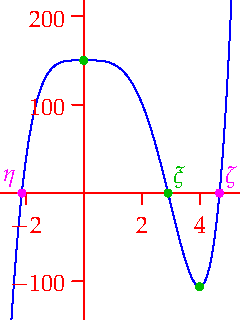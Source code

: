 settings.tex="pdflatex";

texpreamble("\usepackage{amsmath}
\usepackage{amsthm,amssymb}
\usepackage{mathpazo}
\usepackage[svgnames]{xcolor}
");
import graph;

size(120,160,IgnoreAspect);

real f(real x){return x^5-5*x^4+150;}
path p=graph(f,-2.5,5.1);

draw(p,blue);

pair[] Xi=intersectionpoints(p,(-3,0)--(6,0));

dotfactor=8;

dot((0,f(0)),heavygreen);
dot((4,f(4)),heavygreen);
dot("$\xi$",Xi[1],NE,heavygreen);
dot("$\eta$",Xi[0],NW,magenta);
dot("$\zeta$",Xi[2],NE,magenta);

xaxis(red,RightTicks(new real[]{-2,2,4}));
yaxis(red,LeftTicks(new real[]{-100,100,200}));